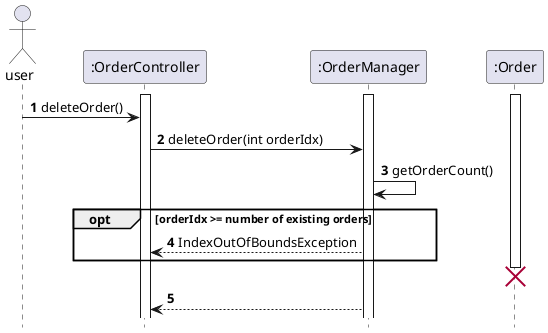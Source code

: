 @startuml
'https://plantuml.com/sequence-diagram

autonumber
hide footbox

actor user
participant ":OrderController" as ordercontroller
participant ":OrderManager" as ordermanager
participant ":Order" as order

activate ordercontroller
activate ordermanager
activate order
user -> ordercontroller: deleteOrder()

ordercontroller -> ordermanager: deleteOrder(int orderIdx)


ordermanager -> ordermanager: getOrderCount()

opt orderIdx >= number of existing orders
ordermanager --> ordercontroller : IndexOutOfBoundsException
end

deactivate order
destroy order

ordermanager --> ordercontroller
@enduml